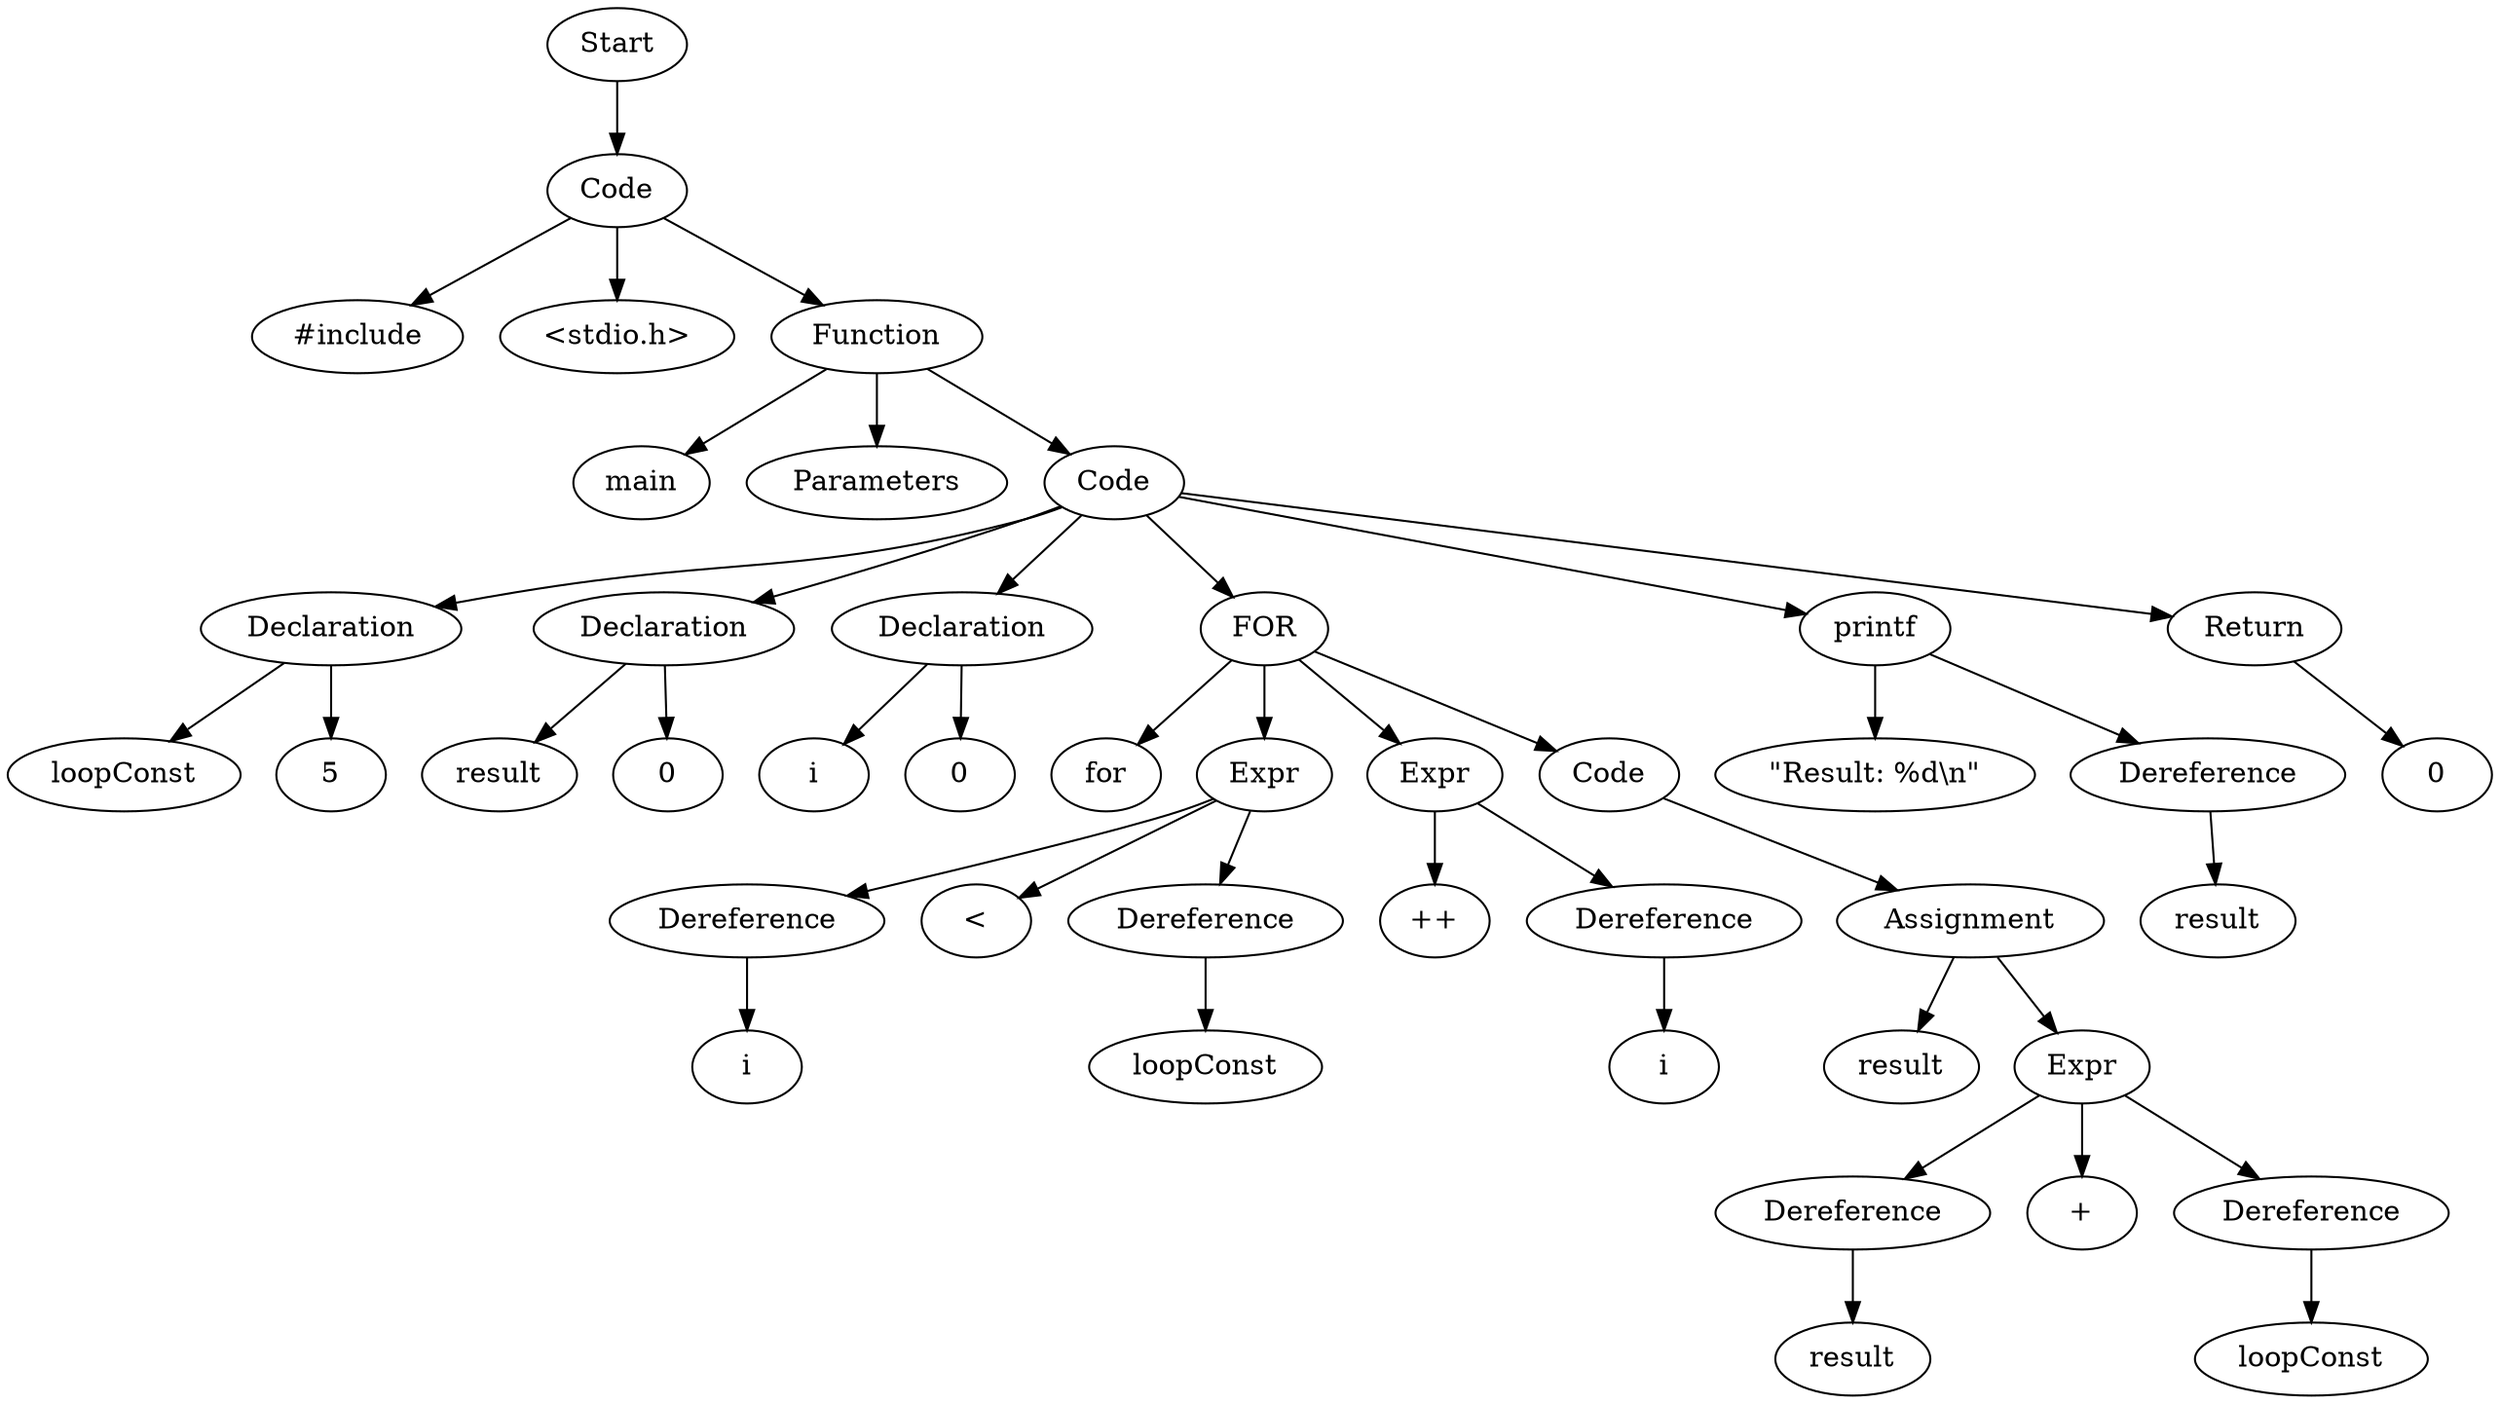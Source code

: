 digraph AST {
  "126689852152880" [label="Start"];
  "126689852152880" -> "126689852148896";
  "126689852148896" [label="Code"];
  "126689852148896" -> "126689852149280";
  "126689852148896" -> "126689852149760";
  "126689852148896" -> "126689852156576";
  "126689852149280" [label="#include"];
  "126689852149760" [label="<stdio.h>"];
  "126689852156576" [label="Function"];
  "126689852156576" -> "126689852156768";
  "126689852156576" -> "126689852156912";
  "126689852156576" -> "126689852157056";
  "126689852156768" [label="main"];
  "126689852156912" [label="Parameters"];
  "126689852157056" [label="Code"];
  "126689852157056" -> "126689852157248";
  "126689852157056" -> "126689852157680";
  "126689852157056" -> "126689852158112";
  "126689852157056" -> "126689852158544";
  "126689852157056" -> "126689852160560";
  "126689852157056" -> "126689852391584";
  "126689852157248" [label="Declaration"];
  "126689852157248" -> "126689852157440";
  "126689852157248" -> "126689852157584";
  "126689852157440" [label="loopConst"];
  "126689852157584" [label="5"];
  "126689852157680" [label="Declaration"];
  "126689852157680" -> "126689852157872";
  "126689852157680" -> "126689852158016";
  "126689852157872" [label="result"];
  "126689852158016" [label="0"];
  "126689852158112" [label="Declaration"];
  "126689852158112" -> "126689852158304";
  "126689852158112" -> "126689852158448";
  "126689852158304" [label="i"];
  "126689852158448" [label="0"];
  "126689852158544" [label="FOR"];
  "126689852158544" -> "126689852158736";
  "126689852158544" -> "126689852158880";
  "126689852158544" -> "126689852159744";
  "126689852158544" -> "126689852160320";
  "126689852158736" [label="for"];
  "126689852158880" [label="Expr"];
  "126689852158880" -> "126689852159072";
  "126689852158880" -> "126689852159360";
  "126689852158880" -> "126689852159504";
  "126689852159072" [label="Dereference"];
  "126689852159072" -> "126689852159264";
  "126689852159264" [label="i"];
  "126689852159360" [label="<"];
  "126689852159504" [label="Dereference"];
  "126689852159504" -> "126689852159696";
  "126689852159696" [label="loopConst"];
  "126689852159744" [label="Expr"];
  "126689852159744" -> "126689852159936";
  "126689852159744" -> "126689852160080";
  "126689852159936" [label="++"];
  "126689852160080" [label="Dereference"];
  "126689852160080" -> "126689852160272";
  "126689852160272" [label="i"];
  "126689852160320" [label="Code"];
  "126689852160320" -> "126689852160512";
  "126689852160512" [label="Assignment"];
  "126689852160512" -> "126689852160704";
  "126689852160512" -> "126689852160848";
  "126689852160704" [label="result"];
  "126689852160848" [label="Expr"];
  "126689852160848" -> "126689852161040";
  "126689852160848" -> "126689852161328";
  "126689852160848" -> "126689852161472";
  "126689852161040" [label="Dereference"];
  "126689852161040" -> "126689852161232";
  "126689852161232" [label="result"];
  "126689852161328" [label="+"];
  "126689852161472" [label="Dereference"];
  "126689852161472" -> "126689852161664";
  "126689852161664" [label="loopConst"];
  "126689852160560" [label="printf"];
  "126689852160560" -> "126689852161760";
  "126689852160560" -> "126689852161904";
  "126689852161760" [label="\"Result: %d\\n\""];
  "126689852161904" [label="Dereference"];
  "126689852161904" -> "126689852391536";
  "126689852391536" [label="result"];
  "126689852391584" [label="Return"];
  "126689852391584" -> "126689852391776";
  "126689852391776" [label="0"];
}
